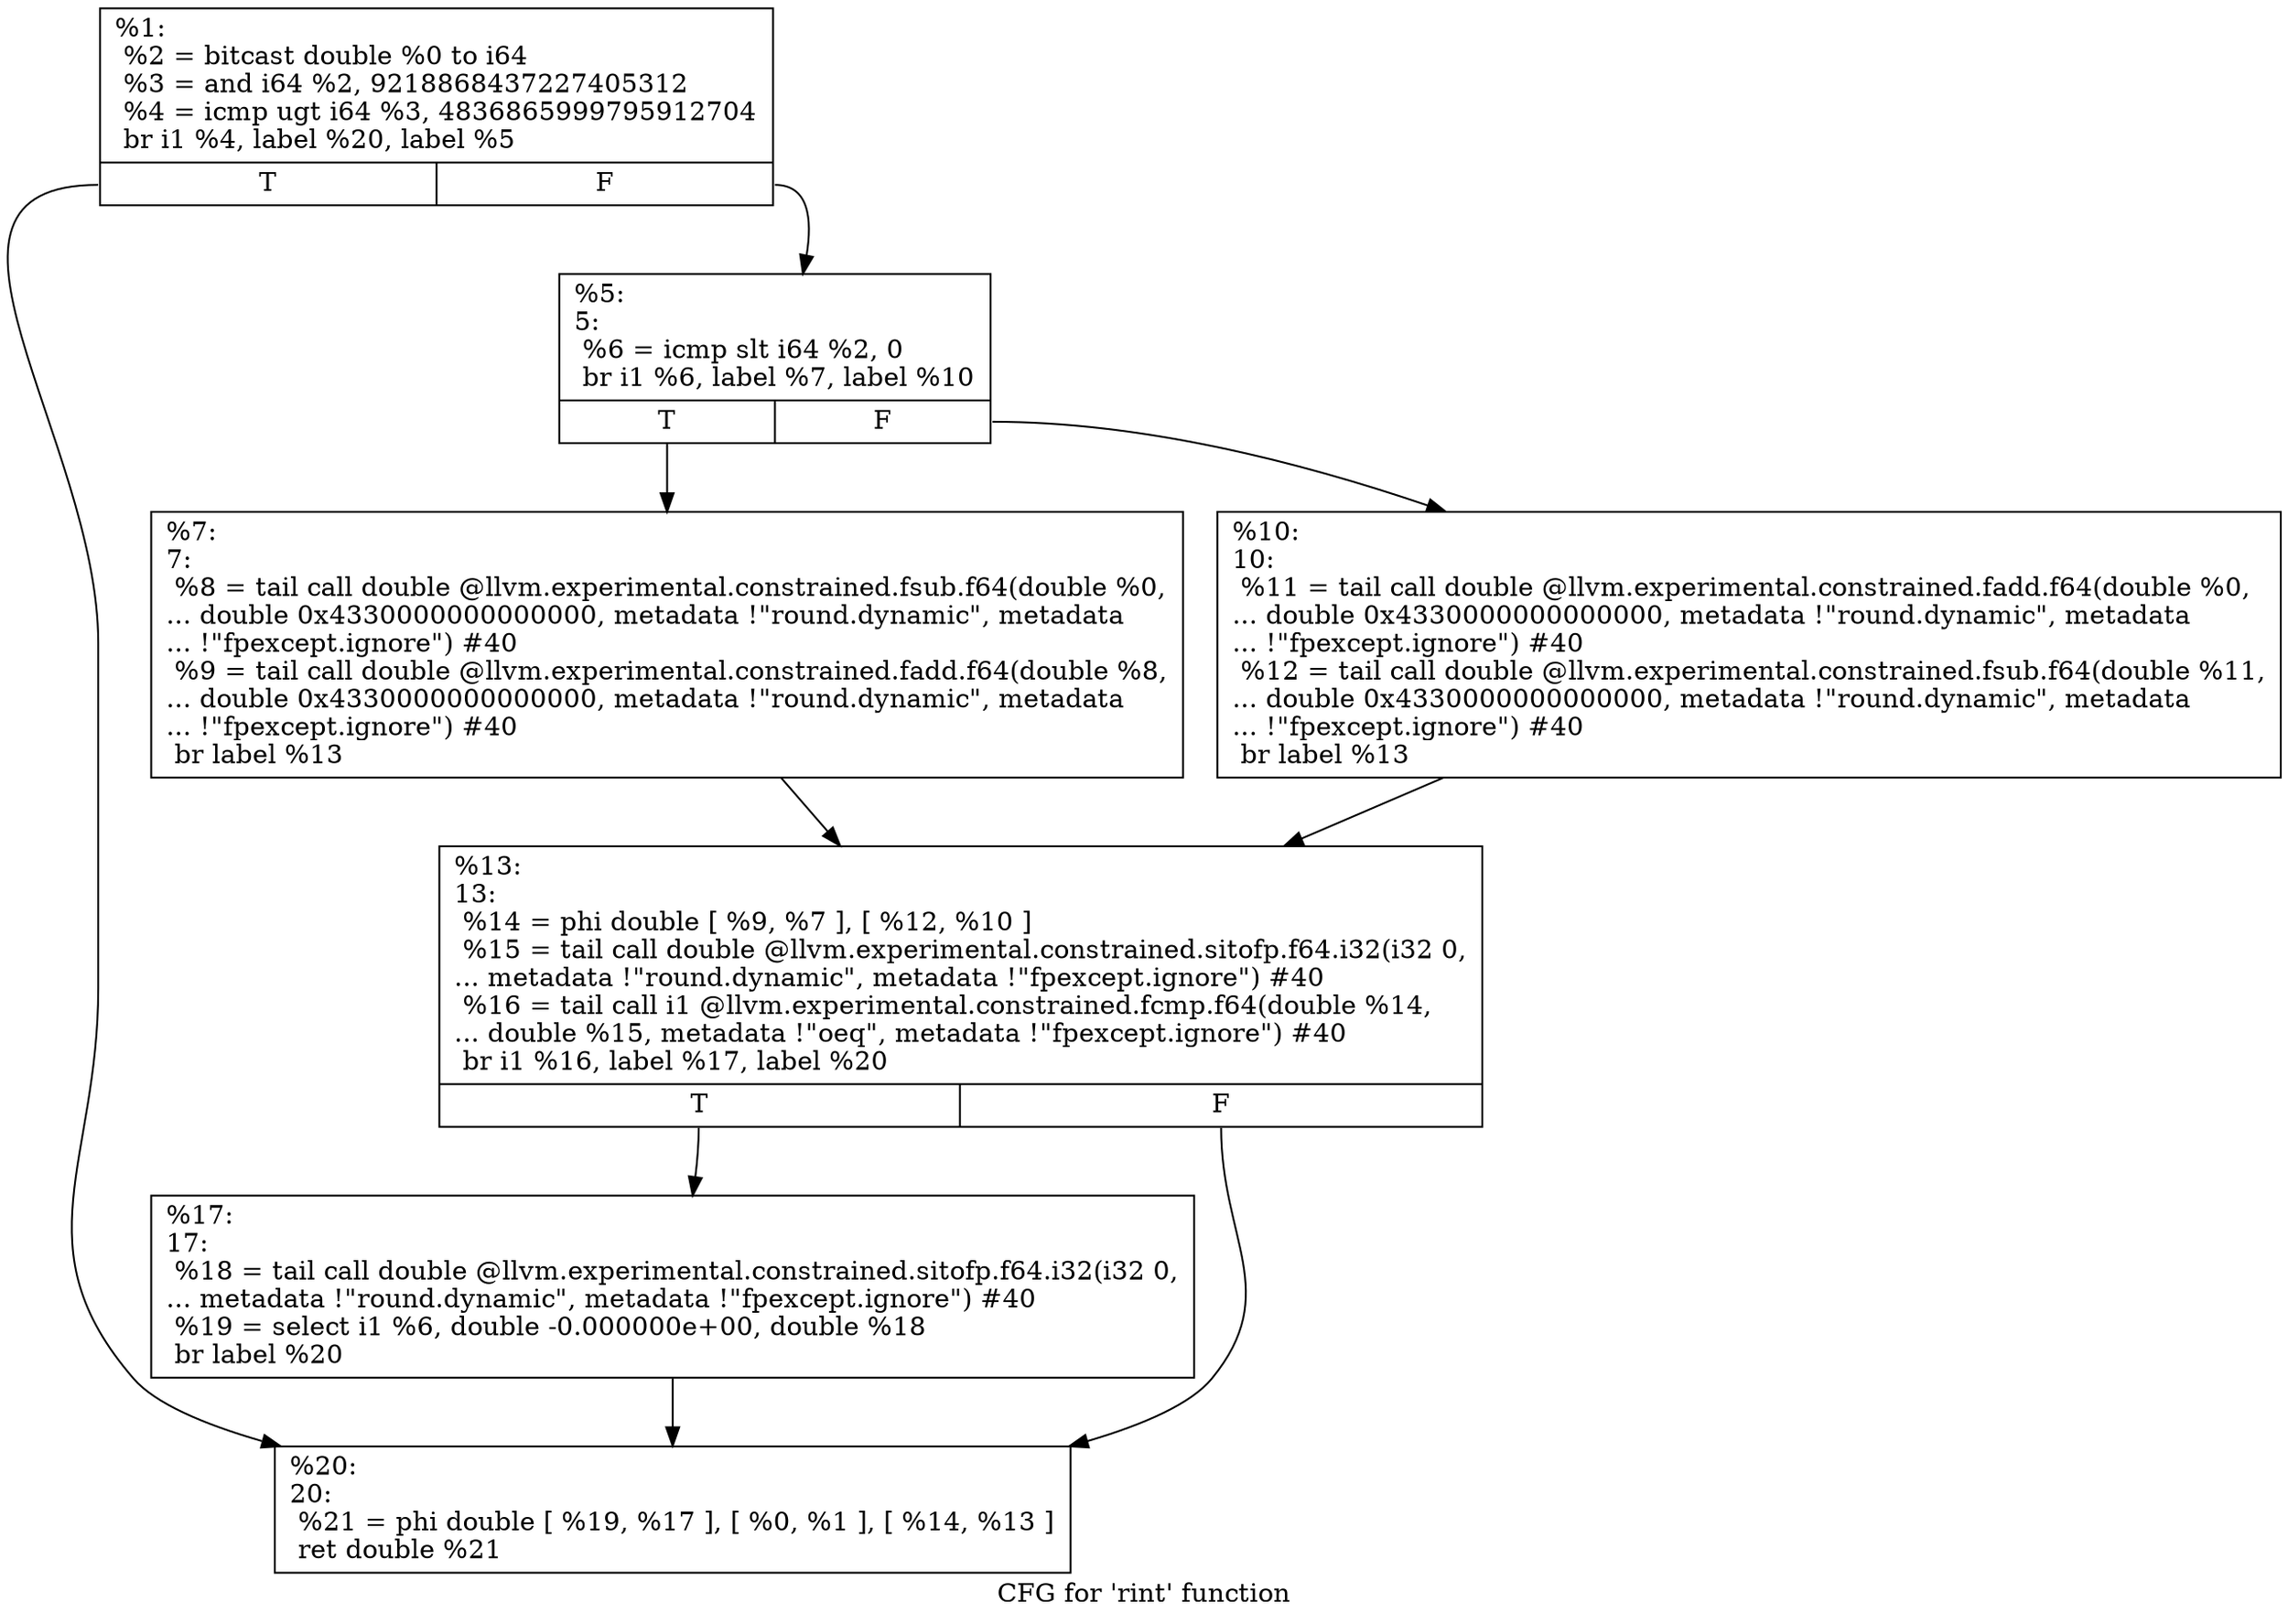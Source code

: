 digraph "CFG for 'rint' function" {
	label="CFG for 'rint' function";

	Node0x11da2e0 [shape=record,label="{%1:\l  %2 = bitcast double %0 to i64\l  %3 = and i64 %2, 9218868437227405312\l  %4 = icmp ugt i64 %3, 4836865999795912704\l  br i1 %4, label %20, label %5\l|{<s0>T|<s1>F}}"];
	Node0x11da2e0:s0 -> Node0x11da4c0;
	Node0x11da2e0:s1 -> Node0x11da330;
	Node0x11da330 [shape=record,label="{%5:\l5:                                                \l  %6 = icmp slt i64 %2, 0\l  br i1 %6, label %7, label %10\l|{<s0>T|<s1>F}}"];
	Node0x11da330:s0 -> Node0x11da380;
	Node0x11da330:s1 -> Node0x11da3d0;
	Node0x11da380 [shape=record,label="{%7:\l7:                                                \l  %8 = tail call double @llvm.experimental.constrained.fsub.f64(double %0,\l... double 0x4330000000000000, metadata !\"round.dynamic\", metadata\l... !\"fpexcept.ignore\") #40\l  %9 = tail call double @llvm.experimental.constrained.fadd.f64(double %8,\l... double 0x4330000000000000, metadata !\"round.dynamic\", metadata\l... !\"fpexcept.ignore\") #40\l  br label %13\l}"];
	Node0x11da380 -> Node0x11da420;
	Node0x11da3d0 [shape=record,label="{%10:\l10:                                               \l  %11 = tail call double @llvm.experimental.constrained.fadd.f64(double %0,\l... double 0x4330000000000000, metadata !\"round.dynamic\", metadata\l... !\"fpexcept.ignore\") #40\l  %12 = tail call double @llvm.experimental.constrained.fsub.f64(double %11,\l... double 0x4330000000000000, metadata !\"round.dynamic\", metadata\l... !\"fpexcept.ignore\") #40\l  br label %13\l}"];
	Node0x11da3d0 -> Node0x11da420;
	Node0x11da420 [shape=record,label="{%13:\l13:                                               \l  %14 = phi double [ %9, %7 ], [ %12, %10 ]\l  %15 = tail call double @llvm.experimental.constrained.sitofp.f64.i32(i32 0,\l... metadata !\"round.dynamic\", metadata !\"fpexcept.ignore\") #40\l  %16 = tail call i1 @llvm.experimental.constrained.fcmp.f64(double %14,\l... double %15, metadata !\"oeq\", metadata !\"fpexcept.ignore\") #40\l  br i1 %16, label %17, label %20\l|{<s0>T|<s1>F}}"];
	Node0x11da420:s0 -> Node0x11da470;
	Node0x11da420:s1 -> Node0x11da4c0;
	Node0x11da470 [shape=record,label="{%17:\l17:                                               \l  %18 = tail call double @llvm.experimental.constrained.sitofp.f64.i32(i32 0,\l... metadata !\"round.dynamic\", metadata !\"fpexcept.ignore\") #40\l  %19 = select i1 %6, double -0.000000e+00, double %18\l  br label %20\l}"];
	Node0x11da470 -> Node0x11da4c0;
	Node0x11da4c0 [shape=record,label="{%20:\l20:                                               \l  %21 = phi double [ %19, %17 ], [ %0, %1 ], [ %14, %13 ]\l  ret double %21\l}"];
}

